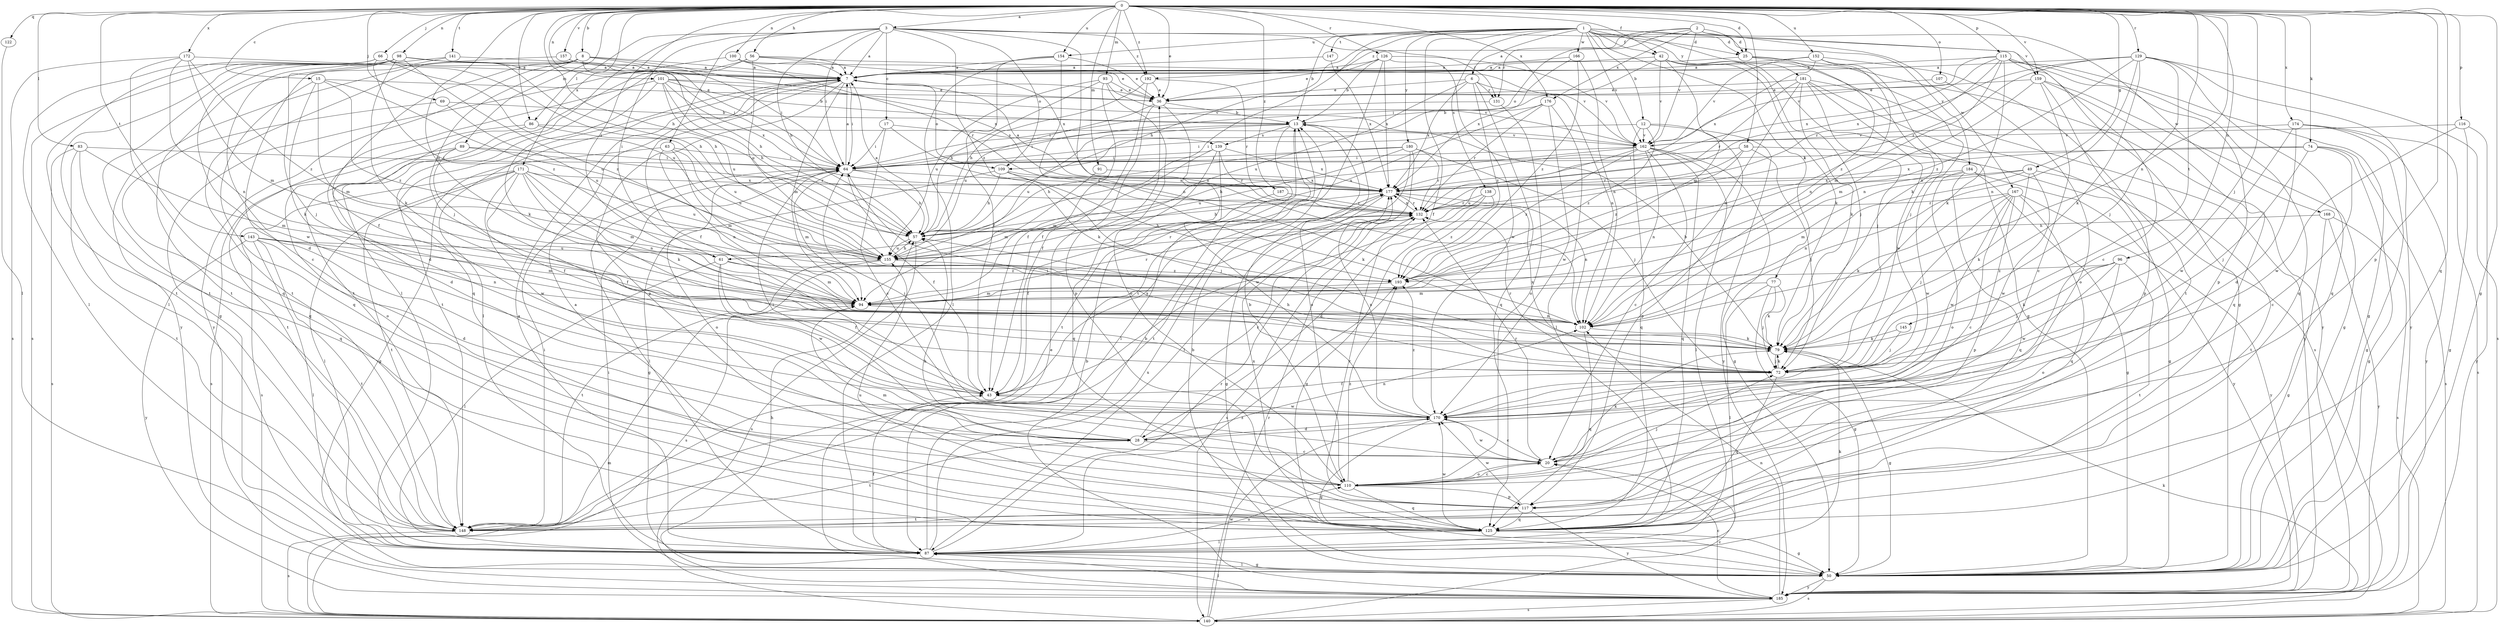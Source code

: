 strict digraph  {
0;
1;
2;
3;
6;
7;
8;
12;
13;
15;
17;
20;
25;
28;
36;
42;
43;
49;
50;
56;
57;
58;
61;
63;
64;
66;
69;
72;
74;
77;
79;
83;
86;
87;
89;
91;
93;
94;
96;
98;
100;
101;
102;
107;
109;
110;
115;
116;
117;
122;
125;
126;
129;
131;
132;
138;
139;
140;
141;
143;
145;
147;
148;
152;
154;
155;
157;
159;
162;
166;
167;
168;
170;
171;
172;
174;
176;
177;
180;
181;
184;
185;
187;
192;
193;
0 -> 3  [label=a];
0 -> 8  [label=b];
0 -> 15  [label=c];
0 -> 25  [label=d];
0 -> 36  [label=e];
0 -> 42  [label=f];
0 -> 49  [label=g];
0 -> 50  [label=g];
0 -> 56  [label=h];
0 -> 57  [label=h];
0 -> 58  [label=i];
0 -> 61  [label=i];
0 -> 66  [label=j];
0 -> 69  [label=j];
0 -> 72  [label=j];
0 -> 74  [label=k];
0 -> 83  [label=l];
0 -> 86  [label=l];
0 -> 89  [label=m];
0 -> 91  [label=m];
0 -> 93  [label=m];
0 -> 94  [label=m];
0 -> 96  [label=n];
0 -> 98  [label=n];
0 -> 100  [label=n];
0 -> 101  [label=n];
0 -> 102  [label=n];
0 -> 107  [label=o];
0 -> 115  [label=p];
0 -> 116  [label=p];
0 -> 117  [label=p];
0 -> 122  [label=q];
0 -> 125  [label=q];
0 -> 126  [label=r];
0 -> 129  [label=r];
0 -> 141  [label=t];
0 -> 143  [label=t];
0 -> 145  [label=t];
0 -> 152  [label=u];
0 -> 154  [label=u];
0 -> 157  [label=v];
0 -> 159  [label=v];
0 -> 171  [label=x];
0 -> 172  [label=x];
0 -> 174  [label=x];
0 -> 176  [label=x];
0 -> 187  [label=z];
0 -> 192  [label=z];
1 -> 6  [label=a];
1 -> 12  [label=b];
1 -> 13  [label=b];
1 -> 25  [label=d];
1 -> 42  [label=f];
1 -> 43  [label=f];
1 -> 50  [label=g];
1 -> 57  [label=h];
1 -> 61  [label=i];
1 -> 77  [label=k];
1 -> 79  [label=k];
1 -> 138  [label=s];
1 -> 147  [label=t];
1 -> 154  [label=u];
1 -> 159  [label=v];
1 -> 162  [label=v];
1 -> 166  [label=w];
1 -> 180  [label=y];
1 -> 181  [label=y];
1 -> 184  [label=y];
2 -> 25  [label=d];
2 -> 109  [label=o];
2 -> 131  [label=r];
2 -> 162  [label=v];
2 -> 167  [label=w];
2 -> 168  [label=w];
2 -> 176  [label=x];
2 -> 192  [label=z];
3 -> 7  [label=a];
3 -> 17  [label=c];
3 -> 25  [label=d];
3 -> 57  [label=h];
3 -> 61  [label=i];
3 -> 63  [label=i];
3 -> 64  [label=i];
3 -> 86  [label=l];
3 -> 87  [label=l];
3 -> 102  [label=n];
3 -> 109  [label=o];
3 -> 131  [label=r];
3 -> 192  [label=z];
3 -> 193  [label=z];
6 -> 36  [label=e];
6 -> 102  [label=n];
6 -> 125  [label=q];
6 -> 131  [label=r];
6 -> 155  [label=u];
6 -> 177  [label=x];
6 -> 193  [label=z];
7 -> 36  [label=e];
7 -> 43  [label=f];
7 -> 64  [label=i];
7 -> 87  [label=l];
7 -> 94  [label=m];
7 -> 109  [label=o];
7 -> 117  [label=p];
7 -> 148  [label=t];
8 -> 7  [label=a];
8 -> 43  [label=f];
8 -> 57  [label=h];
8 -> 64  [label=i];
8 -> 72  [label=j];
8 -> 148  [label=t];
8 -> 177  [label=x];
8 -> 185  [label=y];
12 -> 64  [label=i];
12 -> 117  [label=p];
12 -> 125  [label=q];
12 -> 162  [label=v];
12 -> 185  [label=y];
12 -> 193  [label=z];
13 -> 64  [label=i];
13 -> 87  [label=l];
13 -> 110  [label=o];
13 -> 139  [label=s];
13 -> 148  [label=t];
13 -> 155  [label=u];
15 -> 36  [label=e];
15 -> 79  [label=k];
15 -> 94  [label=m];
15 -> 125  [label=q];
15 -> 155  [label=u];
15 -> 193  [label=z];
17 -> 20  [label=c];
17 -> 64  [label=i];
17 -> 79  [label=k];
17 -> 139  [label=s];
20 -> 79  [label=k];
20 -> 110  [label=o];
20 -> 132  [label=r];
20 -> 170  [label=w];
25 -> 7  [label=a];
25 -> 72  [label=j];
25 -> 102  [label=n];
25 -> 185  [label=y];
28 -> 20  [label=c];
28 -> 64  [label=i];
28 -> 102  [label=n];
28 -> 132  [label=r];
28 -> 148  [label=t];
36 -> 13  [label=b];
36 -> 43  [label=f];
36 -> 110  [label=o];
36 -> 155  [label=u];
42 -> 7  [label=a];
42 -> 50  [label=g];
42 -> 64  [label=i];
42 -> 72  [label=j];
42 -> 79  [label=k];
42 -> 94  [label=m];
42 -> 162  [label=v];
43 -> 170  [label=w];
43 -> 177  [label=x];
49 -> 79  [label=k];
49 -> 94  [label=m];
49 -> 102  [label=n];
49 -> 148  [label=t];
49 -> 170  [label=w];
49 -> 177  [label=x];
50 -> 13  [label=b];
50 -> 64  [label=i];
50 -> 87  [label=l];
50 -> 140  [label=s];
50 -> 185  [label=y];
56 -> 7  [label=a];
56 -> 125  [label=q];
56 -> 148  [label=t];
56 -> 155  [label=u];
56 -> 162  [label=v];
56 -> 177  [label=x];
57 -> 7  [label=a];
57 -> 140  [label=s];
57 -> 155  [label=u];
58 -> 50  [label=g];
58 -> 64  [label=i];
58 -> 72  [label=j];
58 -> 132  [label=r];
58 -> 193  [label=z];
61 -> 43  [label=f];
61 -> 87  [label=l];
61 -> 94  [label=m];
61 -> 170  [label=w];
61 -> 193  [label=z];
63 -> 50  [label=g];
63 -> 64  [label=i];
63 -> 94  [label=m];
63 -> 102  [label=n];
63 -> 155  [label=u];
64 -> 7  [label=a];
64 -> 43  [label=f];
64 -> 57  [label=h];
64 -> 87  [label=l];
64 -> 94  [label=m];
64 -> 110  [label=o];
64 -> 177  [label=x];
66 -> 7  [label=a];
66 -> 57  [label=h];
66 -> 87  [label=l];
66 -> 148  [label=t];
66 -> 155  [label=u];
66 -> 193  [label=z];
69 -> 13  [label=b];
69 -> 125  [label=q];
69 -> 155  [label=u];
72 -> 43  [label=f];
72 -> 57  [label=h];
72 -> 64  [label=i];
72 -> 79  [label=k];
72 -> 125  [label=q];
72 -> 132  [label=r];
72 -> 177  [label=x];
74 -> 20  [label=c];
74 -> 50  [label=g];
74 -> 64  [label=i];
74 -> 72  [label=j];
74 -> 140  [label=s];
74 -> 177  [label=x];
77 -> 50  [label=g];
77 -> 72  [label=j];
77 -> 79  [label=k];
77 -> 87  [label=l];
77 -> 94  [label=m];
79 -> 13  [label=b];
79 -> 50  [label=g];
79 -> 72  [label=j];
83 -> 64  [label=i];
83 -> 94  [label=m];
83 -> 125  [label=q];
83 -> 140  [label=s];
83 -> 148  [label=t];
86 -> 28  [label=d];
86 -> 148  [label=t];
86 -> 155  [label=u];
86 -> 162  [label=v];
87 -> 7  [label=a];
87 -> 13  [label=b];
87 -> 43  [label=f];
87 -> 50  [label=g];
87 -> 79  [label=k];
87 -> 110  [label=o];
87 -> 132  [label=r];
87 -> 177  [label=x];
87 -> 193  [label=z];
89 -> 43  [label=f];
89 -> 64  [label=i];
89 -> 110  [label=o];
89 -> 132  [label=r];
89 -> 140  [label=s];
91 -> 94  [label=m];
91 -> 177  [label=x];
93 -> 36  [label=e];
93 -> 43  [label=f];
93 -> 57  [label=h];
93 -> 117  [label=p];
93 -> 155  [label=u];
93 -> 162  [label=v];
94 -> 102  [label=n];
94 -> 132  [label=r];
96 -> 72  [label=j];
96 -> 79  [label=k];
96 -> 110  [label=o];
96 -> 148  [label=t];
96 -> 170  [label=w];
96 -> 193  [label=z];
98 -> 7  [label=a];
98 -> 28  [label=d];
98 -> 57  [label=h];
98 -> 64  [label=i];
98 -> 72  [label=j];
98 -> 79  [label=k];
98 -> 87  [label=l];
98 -> 140  [label=s];
98 -> 148  [label=t];
98 -> 170  [label=w];
98 -> 193  [label=z];
100 -> 7  [label=a];
100 -> 36  [label=e];
100 -> 50  [label=g];
100 -> 132  [label=r];
101 -> 13  [label=b];
101 -> 28  [label=d];
101 -> 36  [label=e];
101 -> 57  [label=h];
101 -> 79  [label=k];
101 -> 155  [label=u];
101 -> 162  [label=v];
101 -> 177  [label=x];
102 -> 79  [label=k];
102 -> 125  [label=q];
107 -> 36  [label=e];
107 -> 110  [label=o];
109 -> 50  [label=g];
109 -> 57  [label=h];
109 -> 72  [label=j];
109 -> 79  [label=k];
109 -> 177  [label=x];
110 -> 13  [label=b];
110 -> 20  [label=c];
110 -> 57  [label=h];
110 -> 72  [label=j];
110 -> 94  [label=m];
110 -> 117  [label=p];
110 -> 125  [label=q];
110 -> 193  [label=z];
115 -> 7  [label=a];
115 -> 20  [label=c];
115 -> 50  [label=g];
115 -> 79  [label=k];
115 -> 94  [label=m];
115 -> 117  [label=p];
115 -> 125  [label=q];
115 -> 132  [label=r];
115 -> 162  [label=v];
115 -> 177  [label=x];
116 -> 50  [label=g];
116 -> 162  [label=v];
116 -> 170  [label=w];
116 -> 185  [label=y];
117 -> 125  [label=q];
117 -> 132  [label=r];
117 -> 148  [label=t];
117 -> 170  [label=w];
117 -> 185  [label=y];
122 -> 87  [label=l];
125 -> 7  [label=a];
125 -> 50  [label=g];
125 -> 87  [label=l];
125 -> 155  [label=u];
125 -> 170  [label=w];
125 -> 177  [label=x];
126 -> 7  [label=a];
126 -> 13  [label=b];
126 -> 36  [label=e];
126 -> 148  [label=t];
126 -> 162  [label=v];
126 -> 170  [label=w];
126 -> 177  [label=x];
129 -> 7  [label=a];
129 -> 72  [label=j];
129 -> 79  [label=k];
129 -> 102  [label=n];
129 -> 125  [label=q];
129 -> 132  [label=r];
129 -> 140  [label=s];
129 -> 177  [label=x];
129 -> 185  [label=y];
129 -> 193  [label=z];
131 -> 64  [label=i];
131 -> 110  [label=o];
132 -> 57  [label=h];
132 -> 140  [label=s];
132 -> 177  [label=x];
138 -> 28  [label=d];
138 -> 50  [label=g];
138 -> 132  [label=r];
138 -> 193  [label=z];
139 -> 64  [label=i];
139 -> 94  [label=m];
139 -> 125  [label=q];
139 -> 132  [label=r];
139 -> 170  [label=w];
139 -> 177  [label=x];
140 -> 20  [label=c];
140 -> 79  [label=k];
140 -> 94  [label=m];
140 -> 132  [label=r];
140 -> 170  [label=w];
141 -> 7  [label=a];
141 -> 20  [label=c];
141 -> 148  [label=t];
143 -> 28  [label=d];
143 -> 87  [label=l];
143 -> 94  [label=m];
143 -> 102  [label=n];
143 -> 148  [label=t];
143 -> 155  [label=u];
143 -> 185  [label=y];
145 -> 72  [label=j];
145 -> 79  [label=k];
147 -> 7  [label=a];
147 -> 177  [label=x];
148 -> 64  [label=i];
148 -> 140  [label=s];
152 -> 7  [label=a];
152 -> 102  [label=n];
152 -> 148  [label=t];
152 -> 162  [label=v];
152 -> 177  [label=x];
152 -> 193  [label=z];
154 -> 7  [label=a];
154 -> 36  [label=e];
154 -> 43  [label=f];
154 -> 87  [label=l];
154 -> 102  [label=n];
155 -> 57  [label=h];
155 -> 132  [label=r];
155 -> 140  [label=s];
155 -> 148  [label=t];
155 -> 193  [label=z];
157 -> 7  [label=a];
157 -> 64  [label=i];
157 -> 185  [label=y];
159 -> 20  [label=c];
159 -> 36  [label=e];
159 -> 50  [label=g];
159 -> 94  [label=m];
159 -> 117  [label=p];
159 -> 125  [label=q];
162 -> 20  [label=c];
162 -> 50  [label=g];
162 -> 57  [label=h];
162 -> 64  [label=i];
162 -> 87  [label=l];
162 -> 102  [label=n];
162 -> 125  [label=q];
162 -> 155  [label=u];
162 -> 193  [label=z];
166 -> 7  [label=a];
166 -> 102  [label=n];
166 -> 177  [label=x];
166 -> 193  [label=z];
167 -> 20  [label=c];
167 -> 72  [label=j];
167 -> 79  [label=k];
167 -> 117  [label=p];
167 -> 125  [label=q];
167 -> 132  [label=r];
167 -> 170  [label=w];
167 -> 185  [label=y];
168 -> 50  [label=g];
168 -> 57  [label=h];
168 -> 140  [label=s];
168 -> 185  [label=y];
170 -> 20  [label=c];
170 -> 28  [label=d];
170 -> 50  [label=g];
170 -> 64  [label=i];
170 -> 177  [label=x];
170 -> 193  [label=z];
171 -> 43  [label=f];
171 -> 79  [label=k];
171 -> 87  [label=l];
171 -> 94  [label=m];
171 -> 102  [label=n];
171 -> 140  [label=s];
171 -> 148  [label=t];
171 -> 155  [label=u];
171 -> 170  [label=w];
171 -> 177  [label=x];
172 -> 7  [label=a];
172 -> 94  [label=m];
172 -> 102  [label=n];
172 -> 125  [label=q];
172 -> 140  [label=s];
172 -> 193  [label=z];
174 -> 28  [label=d];
174 -> 50  [label=g];
174 -> 140  [label=s];
174 -> 162  [label=v];
174 -> 170  [label=w];
174 -> 185  [label=y];
176 -> 13  [label=b];
176 -> 87  [label=l];
176 -> 132  [label=r];
176 -> 155  [label=u];
176 -> 170  [label=w];
177 -> 7  [label=a];
177 -> 50  [label=g];
177 -> 57  [label=h];
177 -> 102  [label=n];
177 -> 132  [label=r];
180 -> 57  [label=h];
180 -> 64  [label=i];
180 -> 72  [label=j];
180 -> 87  [label=l];
180 -> 132  [label=r];
180 -> 148  [label=t];
180 -> 155  [label=u];
181 -> 36  [label=e];
181 -> 72  [label=j];
181 -> 79  [label=k];
181 -> 102  [label=n];
181 -> 132  [label=r];
181 -> 140  [label=s];
181 -> 170  [label=w];
181 -> 185  [label=y];
184 -> 50  [label=g];
184 -> 110  [label=o];
184 -> 125  [label=q];
184 -> 170  [label=w];
184 -> 177  [label=x];
184 -> 185  [label=y];
185 -> 13  [label=b];
185 -> 20  [label=c];
185 -> 36  [label=e];
185 -> 57  [label=h];
185 -> 87  [label=l];
185 -> 102  [label=n];
185 -> 140  [label=s];
187 -> 43  [label=f];
187 -> 132  [label=r];
192 -> 36  [label=e];
192 -> 43  [label=f];
192 -> 57  [label=h];
192 -> 132  [label=r];
193 -> 94  [label=m];
}
